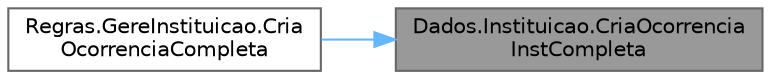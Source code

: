 digraph "Dados.Instituicao.CriaOcorrenciaInstCompleta"
{
 // LATEX_PDF_SIZE
  bgcolor="transparent";
  edge [fontname=Helvetica,fontsize=10,labelfontname=Helvetica,labelfontsize=10];
  node [fontname=Helvetica,fontsize=10,shape=box,height=0.2,width=0.4];
  rankdir="RL";
  Node1 [id="Node000001",label="Dados.Instituicao.CriaOcorrencia\lInstCompleta",height=0.2,width=0.4,color="gray40", fillcolor="grey60", style="filled", fontcolor="black",tooltip="Funcao que adiciona uma ocorrencia na lista de ocorrencias da instituicao."];
  Node1 -> Node2 [id="edge1_Node000001_Node000002",dir="back",color="steelblue1",style="solid",tooltip=" "];
  Node2 [id="Node000002",label="Regras.GereInstituicao.Cria\lOcorrenciaCompleta",height=0.2,width=0.4,color="grey40", fillcolor="white", style="filled",URL="$class_regras_1_1_gere_instituicao.html#af9e41501ec536152d70be3e36c398f32",tooltip="Funcao que cria uma ocorrencia completa."];
}
